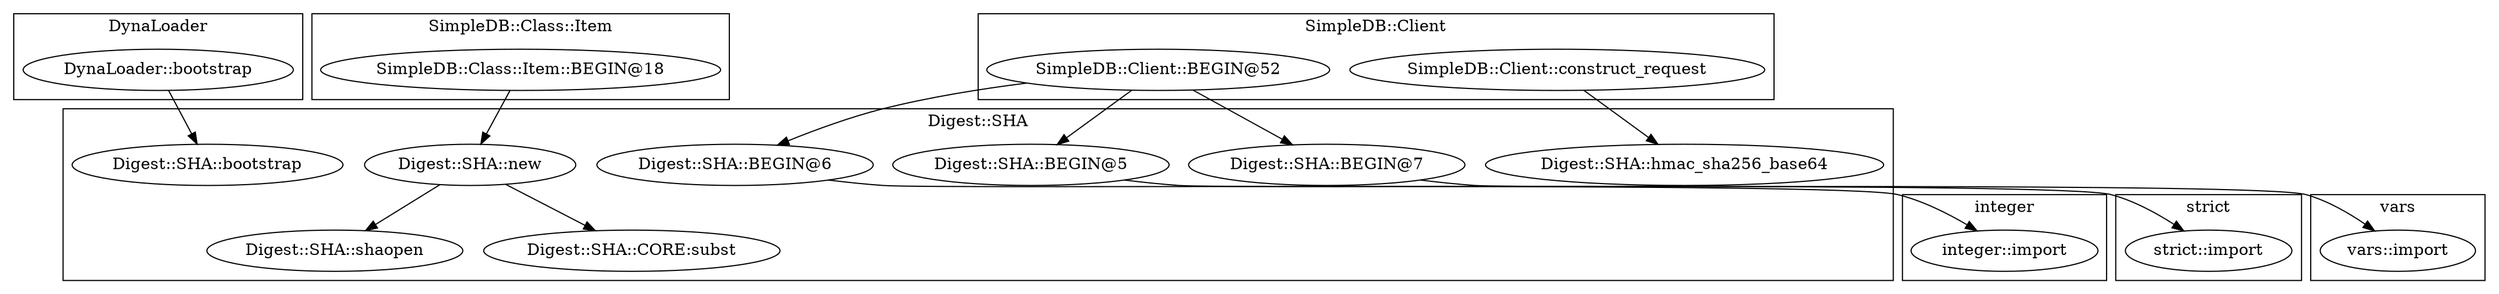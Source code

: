 digraph {
graph [overlap=false]
subgraph cluster_DynaLoader {
	label="DynaLoader";
	"DynaLoader::bootstrap";
}
subgraph cluster_vars {
	label="vars";
	"vars::import";
}
subgraph cluster_SimpleDB_Class_Item {
	label="SimpleDB::Class::Item";
	"SimpleDB::Class::Item::BEGIN@18";
}
subgraph cluster_SimpleDB_Client {
	label="SimpleDB::Client";
	"SimpleDB::Client::construct_request";
	"SimpleDB::Client::BEGIN@52";
}
subgraph cluster_strict {
	label="strict";
	"strict::import";
}
subgraph cluster_integer {
	label="integer";
	"integer::import";
}
subgraph cluster_Digest_SHA {
	label="Digest::SHA";
	"Digest::SHA::BEGIN@6";
	"Digest::SHA::new";
	"Digest::SHA::shaopen";
	"Digest::SHA::bootstrap";
	"Digest::SHA::BEGIN@5";
	"Digest::SHA::CORE:subst";
	"Digest::SHA::hmac_sha256_base64";
	"Digest::SHA::BEGIN@7";
}
"Digest::SHA::new" -> "Digest::SHA::CORE:subst";
"SimpleDB::Client::BEGIN@52" -> "Digest::SHA::BEGIN@6";
"DynaLoader::bootstrap" -> "Digest::SHA::bootstrap";
"SimpleDB::Class::Item::BEGIN@18" -> "Digest::SHA::new";
"SimpleDB::Client::construct_request" -> "Digest::SHA::hmac_sha256_base64";
"Digest::SHA::new" -> "Digest::SHA::shaopen";
"Digest::SHA::BEGIN@7" -> "vars::import";
"SimpleDB::Client::BEGIN@52" -> "Digest::SHA::BEGIN@7";
"Digest::SHA::BEGIN@6" -> "integer::import";
"SimpleDB::Client::BEGIN@52" -> "Digest::SHA::BEGIN@5";
"Digest::SHA::BEGIN@5" -> "strict::import";
}
